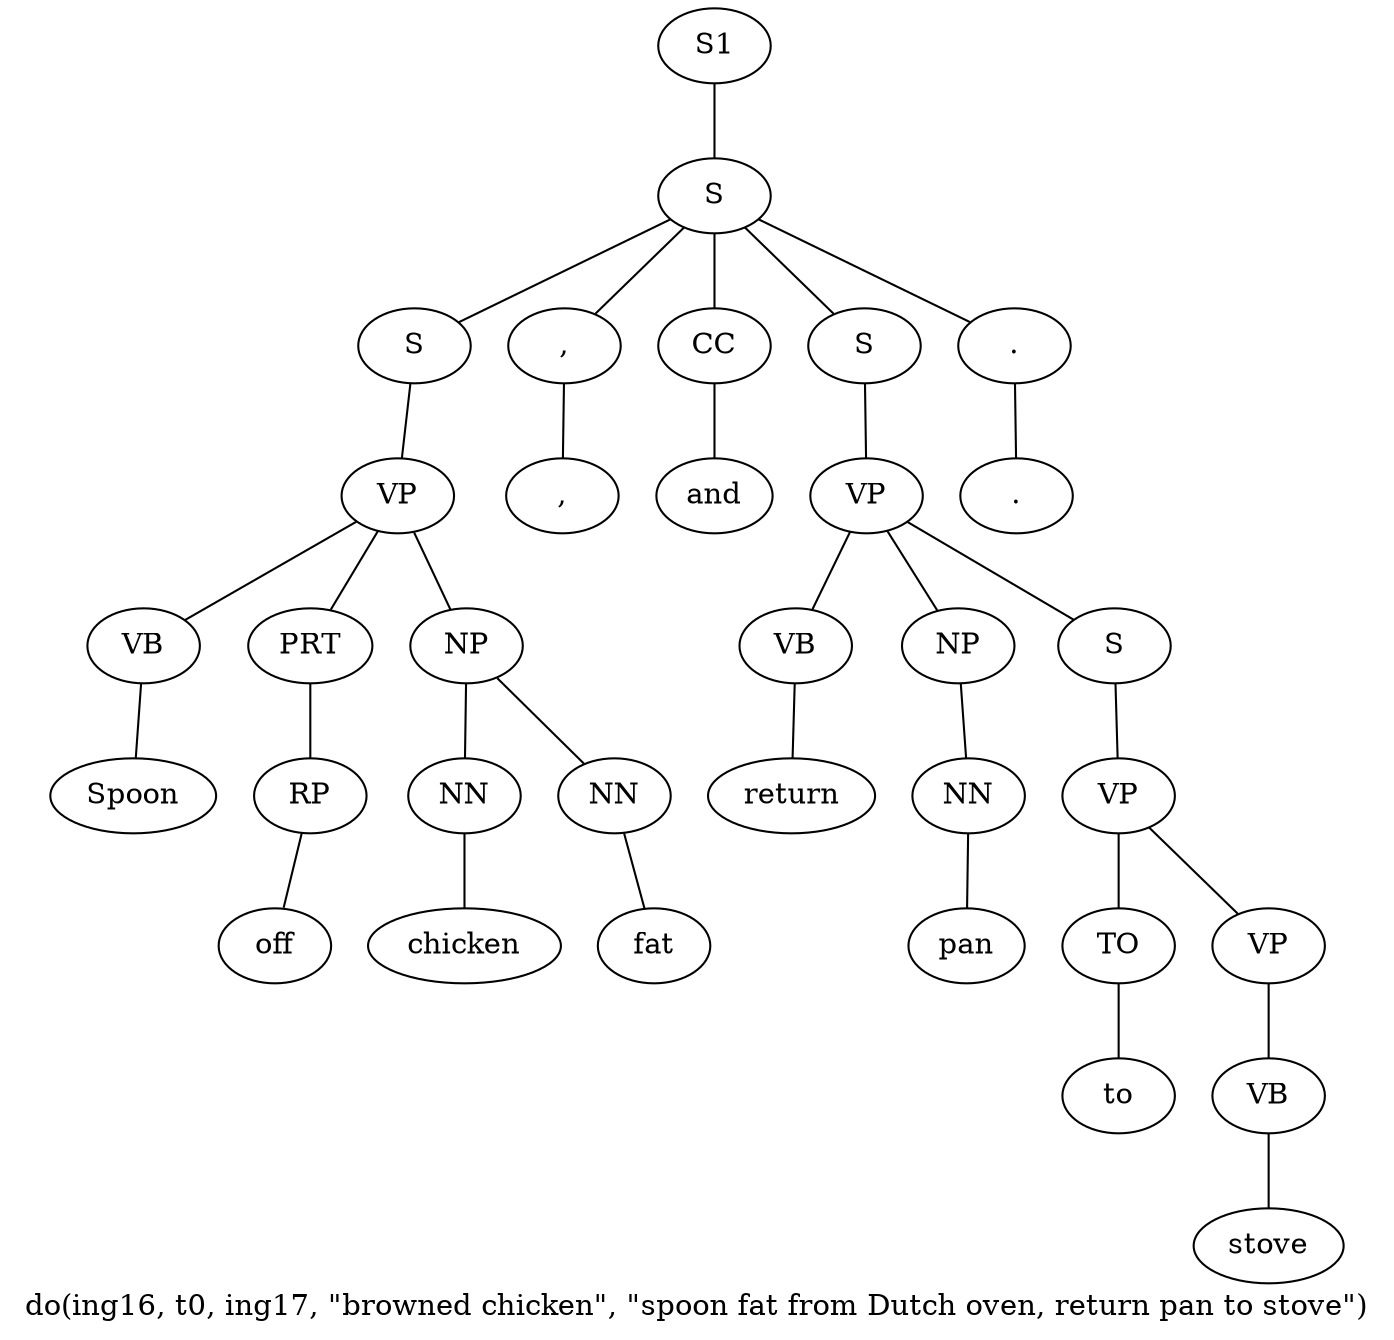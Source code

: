 graph SyntaxGraph {
	label = "do(ing16, t0, ing17, \"browned chicken\", \"spoon fat from Dutch oven, return pan to stove\")";
	Node0 [label="S1"];
	Node1 [label="S"];
	Node2 [label="S"];
	Node3 [label="VP"];
	Node4 [label="VB"];
	Node5 [label="Spoon"];
	Node6 [label="PRT"];
	Node7 [label="RP"];
	Node8 [label="off"];
	Node9 [label="NP"];
	Node10 [label="NN"];
	Node11 [label="chicken"];
	Node12 [label="NN"];
	Node13 [label="fat"];
	Node14 [label=","];
	Node15 [label=","];
	Node16 [label="CC"];
	Node17 [label="and"];
	Node18 [label="S"];
	Node19 [label="VP"];
	Node20 [label="VB"];
	Node21 [label="return"];
	Node22 [label="NP"];
	Node23 [label="NN"];
	Node24 [label="pan"];
	Node25 [label="S"];
	Node26 [label="VP"];
	Node27 [label="TO"];
	Node28 [label="to"];
	Node29 [label="VP"];
	Node30 [label="VB"];
	Node31 [label="stove"];
	Node32 [label="."];
	Node33 [label="."];

	Node0 -- Node1;
	Node1 -- Node2;
	Node1 -- Node14;
	Node1 -- Node16;
	Node1 -- Node18;
	Node1 -- Node32;
	Node2 -- Node3;
	Node3 -- Node4;
	Node3 -- Node6;
	Node3 -- Node9;
	Node4 -- Node5;
	Node6 -- Node7;
	Node7 -- Node8;
	Node9 -- Node10;
	Node9 -- Node12;
	Node10 -- Node11;
	Node12 -- Node13;
	Node14 -- Node15;
	Node16 -- Node17;
	Node18 -- Node19;
	Node19 -- Node20;
	Node19 -- Node22;
	Node19 -- Node25;
	Node20 -- Node21;
	Node22 -- Node23;
	Node23 -- Node24;
	Node25 -- Node26;
	Node26 -- Node27;
	Node26 -- Node29;
	Node27 -- Node28;
	Node29 -- Node30;
	Node30 -- Node31;
	Node32 -- Node33;
}
